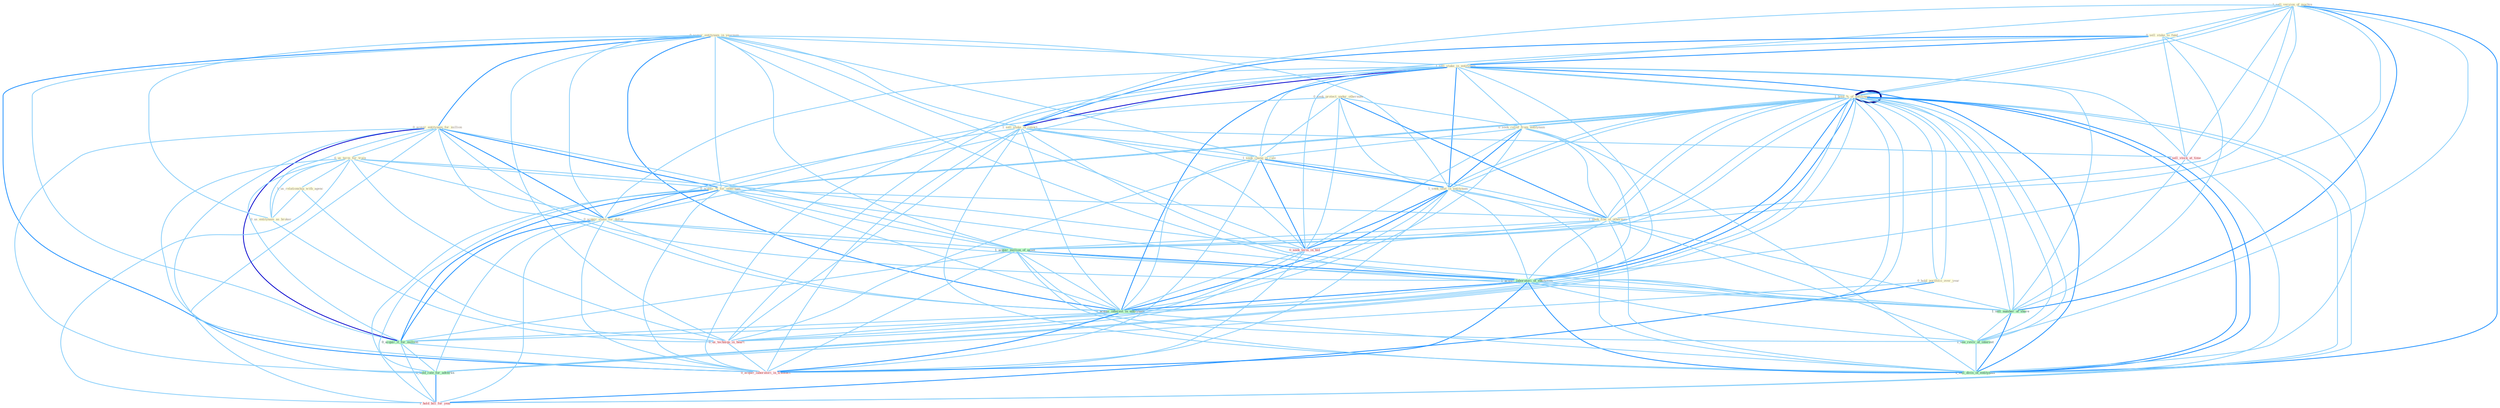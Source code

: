Graph G{ 
    node
    [shape=polygon,style=filled,width=.5,height=.06,color="#BDFCC9",fixedsize=true,fontsize=4,
    fontcolor="#2f4f4f"];
    {node
    [color="#ffffe0", fontcolor="#8b7d6b"] "0_acquir_entitynam_in_yearnum " "1_sell_version_of_machin " "0_acquir_entitynam_for_million " "1_hold_%_of_entitynam " "0_sell_stake_to_fund " "1_sell_stake_in_entitynam " "1_sell_stake_in_resort " "1_hold_%_of_entitynam " "0_seek_protect_under_othernum " "0_us_term_for_train " "0_seek_relief_from_entitynam " "0_acquir_%_for_othernum " "0_hold_portfolio_over_year " "1_us_relationship_with_agenc " "1_seek_chang_in_rule " "1_seek_seat_in_entitynam " "1_seek_fine_of_othernum " "0_us_entitynam_as_broker " "0_acquir_stake_for_dollar "}
{node [color="#fff0f5", fontcolor="#b22222"] "0_seek_term_in_bid " "0_us_techniqu_in_heart " "0_acquir_laboratori_in_transact " "0_sell_stock_at_time " "1_hold_bill_for_year "}
edge [color="#B0E2FF"];

	"0_acquir_entitynam_in_yearnum " -- "0_acquir_entitynam_for_million " [w="2", color="#1e90ff" , len=0.8];
	"0_acquir_entitynam_in_yearnum " -- "1_sell_stake_in_entitynam " [w="1", color="#87cefa" ];
	"0_acquir_entitynam_in_yearnum " -- "1_sell_stake_in_resort " [w="1", color="#87cefa" ];
	"0_acquir_entitynam_in_yearnum " -- "0_acquir_%_for_othernum " [w="1", color="#87cefa" ];
	"0_acquir_entitynam_in_yearnum " -- "1_seek_chang_in_rule " [w="1", color="#87cefa" ];
	"0_acquir_entitynam_in_yearnum " -- "1_seek_seat_in_entitynam " [w="1", color="#87cefa" ];
	"0_acquir_entitynam_in_yearnum " -- "0_us_entitynam_as_broker " [w="1", color="#87cefa" ];
	"0_acquir_entitynam_in_yearnum " -- "0_acquir_stake_for_dollar " [w="1", color="#87cefa" ];
	"0_acquir_entitynam_in_yearnum " -- "1_acquir_million_of_asset " [w="1", color="#87cefa" ];
	"0_acquir_entitynam_in_yearnum " -- "1_acquir_laboratori_of_entitynam " [w="1", color="#87cefa" ];
	"0_acquir_entitynam_in_yearnum " -- "0_seek_term_in_bid " [w="1", color="#87cefa" ];
	"0_acquir_entitynam_in_yearnum " -- "1_acquir_interest_in_entitynam " [w="2", color="#1e90ff" , len=0.8];
	"0_acquir_entitynam_in_yearnum " -- "0_us_techniqu_in_heart " [w="1", color="#87cefa" ];
	"0_acquir_entitynam_in_yearnum " -- "0_acquir_it_for_million " [w="1", color="#87cefa" ];
	"0_acquir_entitynam_in_yearnum " -- "0_acquir_laboratori_in_transact " [w="2", color="#1e90ff" , len=0.8];
	"1_sell_version_of_machin " -- "1_hold_%_of_entitynam " [w="1", color="#87cefa" ];
	"1_sell_version_of_machin " -- "0_sell_stake_to_fund " [w="1", color="#87cefa" ];
	"1_sell_version_of_machin " -- "1_sell_stake_in_entitynam " [w="1", color="#87cefa" ];
	"1_sell_version_of_machin " -- "1_sell_stake_in_resort " [w="1", color="#87cefa" ];
	"1_sell_version_of_machin " -- "1_hold_%_of_entitynam " [w="1", color="#87cefa" ];
	"1_sell_version_of_machin " -- "1_seek_fine_of_othernum " [w="1", color="#87cefa" ];
	"1_sell_version_of_machin " -- "1_acquir_million_of_asset " [w="1", color="#87cefa" ];
	"1_sell_version_of_machin " -- "1_acquir_laboratori_of_entitynam " [w="1", color="#87cefa" ];
	"1_sell_version_of_machin " -- "0_sell_stock_at_time " [w="1", color="#87cefa" ];
	"1_sell_version_of_machin " -- "1_sell_number_of_share " [w="2", color="#1e90ff" , len=0.8];
	"1_sell_version_of_machin " -- "1_see_reviv_of_interest " [w="1", color="#87cefa" ];
	"1_sell_version_of_machin " -- "1_sell_divis_of_entitynam " [w="2", color="#1e90ff" , len=0.8];
	"0_acquir_entitynam_for_million " -- "0_us_term_for_train " [w="1", color="#87cefa" ];
	"0_acquir_entitynam_for_million " -- "0_acquir_%_for_othernum " [w="2", color="#1e90ff" , len=0.8];
	"0_acquir_entitynam_for_million " -- "0_us_entitynam_as_broker " [w="1", color="#87cefa" ];
	"0_acquir_entitynam_for_million " -- "0_acquir_stake_for_dollar " [w="2", color="#1e90ff" , len=0.8];
	"0_acquir_entitynam_for_million " -- "1_acquir_million_of_asset " [w="1", color="#87cefa" ];
	"0_acquir_entitynam_for_million " -- "1_acquir_laboratori_of_entitynam " [w="1", color="#87cefa" ];
	"0_acquir_entitynam_for_million " -- "1_acquir_interest_in_entitynam " [w="1", color="#87cefa" ];
	"0_acquir_entitynam_for_million " -- "0_acquir_it_for_million " [w="3", color="#0000cd" , len=0.6];
	"0_acquir_entitynam_for_million " -- "0_hold_rate_for_advertis " [w="1", color="#87cefa" ];
	"0_acquir_entitynam_for_million " -- "0_acquir_laboratori_in_transact " [w="1", color="#87cefa" ];
	"0_acquir_entitynam_for_million " -- "1_hold_bill_for_year " [w="1", color="#87cefa" ];
	"1_hold_%_of_entitynam " -- "1_sell_stake_in_entitynam " [w="1", color="#87cefa" ];
	"1_hold_%_of_entitynam " -- "1_hold_%_of_entitynam " [w="4", style=bold, color="#000080", len=0.4];
	"1_hold_%_of_entitynam " -- "0_seek_relief_from_entitynam " [w="1", color="#87cefa" ];
	"1_hold_%_of_entitynam " -- "0_acquir_%_for_othernum " [w="1", color="#87cefa" ];
	"1_hold_%_of_entitynam " -- "0_hold_portfolio_over_year " [w="1", color="#87cefa" ];
	"1_hold_%_of_entitynam " -- "1_seek_seat_in_entitynam " [w="1", color="#87cefa" ];
	"1_hold_%_of_entitynam " -- "1_seek_fine_of_othernum " [w="1", color="#87cefa" ];
	"1_hold_%_of_entitynam " -- "1_acquir_million_of_asset " [w="1", color="#87cefa" ];
	"1_hold_%_of_entitynam " -- "1_acquir_laboratori_of_entitynam " [w="2", color="#1e90ff" , len=0.8];
	"1_hold_%_of_entitynam " -- "1_acquir_interest_in_entitynam " [w="1", color="#87cefa" ];
	"1_hold_%_of_entitynam " -- "0_hold_rate_for_advertis " [w="1", color="#87cefa" ];
	"1_hold_%_of_entitynam " -- "1_sell_number_of_share " [w="1", color="#87cefa" ];
	"1_hold_%_of_entitynam " -- "1_see_reviv_of_interest " [w="1", color="#87cefa" ];
	"1_hold_%_of_entitynam " -- "1_hold_bill_for_year " [w="1", color="#87cefa" ];
	"1_hold_%_of_entitynam " -- "1_sell_divis_of_entitynam " [w="2", color="#1e90ff" , len=0.8];
	"0_sell_stake_to_fund " -- "1_sell_stake_in_entitynam " [w="2", color="#1e90ff" , len=0.8];
	"0_sell_stake_to_fund " -- "1_sell_stake_in_resort " [w="2", color="#1e90ff" , len=0.8];
	"0_sell_stake_to_fund " -- "0_acquir_stake_for_dollar " [w="1", color="#87cefa" ];
	"0_sell_stake_to_fund " -- "0_sell_stock_at_time " [w="1", color="#87cefa" ];
	"0_sell_stake_to_fund " -- "1_sell_number_of_share " [w="1", color="#87cefa" ];
	"0_sell_stake_to_fund " -- "1_sell_divis_of_entitynam " [w="1", color="#87cefa" ];
	"1_sell_stake_in_entitynam " -- "1_sell_stake_in_resort " [w="3", color="#0000cd" , len=0.6];
	"1_sell_stake_in_entitynam " -- "1_hold_%_of_entitynam " [w="1", color="#87cefa" ];
	"1_sell_stake_in_entitynam " -- "0_seek_relief_from_entitynam " [w="1", color="#87cefa" ];
	"1_sell_stake_in_entitynam " -- "1_seek_chang_in_rule " [w="1", color="#87cefa" ];
	"1_sell_stake_in_entitynam " -- "1_seek_seat_in_entitynam " [w="2", color="#1e90ff" , len=0.8];
	"1_sell_stake_in_entitynam " -- "0_acquir_stake_for_dollar " [w="1", color="#87cefa" ];
	"1_sell_stake_in_entitynam " -- "1_acquir_laboratori_of_entitynam " [w="1", color="#87cefa" ];
	"1_sell_stake_in_entitynam " -- "0_seek_term_in_bid " [w="1", color="#87cefa" ];
	"1_sell_stake_in_entitynam " -- "1_acquir_interest_in_entitynam " [w="2", color="#1e90ff" , len=0.8];
	"1_sell_stake_in_entitynam " -- "0_us_techniqu_in_heart " [w="1", color="#87cefa" ];
	"1_sell_stake_in_entitynam " -- "0_acquir_laboratori_in_transact " [w="1", color="#87cefa" ];
	"1_sell_stake_in_entitynam " -- "0_sell_stock_at_time " [w="1", color="#87cefa" ];
	"1_sell_stake_in_entitynam " -- "1_sell_number_of_share " [w="1", color="#87cefa" ];
	"1_sell_stake_in_entitynam " -- "1_sell_divis_of_entitynam " [w="2", color="#1e90ff" , len=0.8];
	"1_sell_stake_in_resort " -- "1_seek_chang_in_rule " [w="1", color="#87cefa" ];
	"1_sell_stake_in_resort " -- "1_seek_seat_in_entitynam " [w="1", color="#87cefa" ];
	"1_sell_stake_in_resort " -- "0_acquir_stake_for_dollar " [w="1", color="#87cefa" ];
	"1_sell_stake_in_resort " -- "0_seek_term_in_bid " [w="1", color="#87cefa" ];
	"1_sell_stake_in_resort " -- "1_acquir_interest_in_entitynam " [w="1", color="#87cefa" ];
	"1_sell_stake_in_resort " -- "0_us_techniqu_in_heart " [w="1", color="#87cefa" ];
	"1_sell_stake_in_resort " -- "0_acquir_laboratori_in_transact " [w="1", color="#87cefa" ];
	"1_sell_stake_in_resort " -- "0_sell_stock_at_time " [w="1", color="#87cefa" ];
	"1_sell_stake_in_resort " -- "1_sell_number_of_share " [w="1", color="#87cefa" ];
	"1_sell_stake_in_resort " -- "1_sell_divis_of_entitynam " [w="1", color="#87cefa" ];
	"1_hold_%_of_entitynam " -- "0_seek_relief_from_entitynam " [w="1", color="#87cefa" ];
	"1_hold_%_of_entitynam " -- "0_acquir_%_for_othernum " [w="1", color="#87cefa" ];
	"1_hold_%_of_entitynam " -- "0_hold_portfolio_over_year " [w="1", color="#87cefa" ];
	"1_hold_%_of_entitynam " -- "1_seek_seat_in_entitynam " [w="1", color="#87cefa" ];
	"1_hold_%_of_entitynam " -- "1_seek_fine_of_othernum " [w="1", color="#87cefa" ];
	"1_hold_%_of_entitynam " -- "1_acquir_million_of_asset " [w="1", color="#87cefa" ];
	"1_hold_%_of_entitynam " -- "1_acquir_laboratori_of_entitynam " [w="2", color="#1e90ff" , len=0.8];
	"1_hold_%_of_entitynam " -- "1_acquir_interest_in_entitynam " [w="1", color="#87cefa" ];
	"1_hold_%_of_entitynam " -- "0_hold_rate_for_advertis " [w="1", color="#87cefa" ];
	"1_hold_%_of_entitynam " -- "1_sell_number_of_share " [w="1", color="#87cefa" ];
	"1_hold_%_of_entitynam " -- "1_see_reviv_of_interest " [w="1", color="#87cefa" ];
	"1_hold_%_of_entitynam " -- "1_hold_bill_for_year " [w="1", color="#87cefa" ];
	"1_hold_%_of_entitynam " -- "1_sell_divis_of_entitynam " [w="2", color="#1e90ff" , len=0.8];
	"0_seek_protect_under_othernum " -- "0_seek_relief_from_entitynam " [w="1", color="#87cefa" ];
	"0_seek_protect_under_othernum " -- "0_acquir_%_for_othernum " [w="1", color="#87cefa" ];
	"0_seek_protect_under_othernum " -- "1_seek_chang_in_rule " [w="1", color="#87cefa" ];
	"0_seek_protect_under_othernum " -- "1_seek_seat_in_entitynam " [w="1", color="#87cefa" ];
	"0_seek_protect_under_othernum " -- "1_seek_fine_of_othernum " [w="2", color="#1e90ff" , len=0.8];
	"0_seek_protect_under_othernum " -- "0_seek_term_in_bid " [w="1", color="#87cefa" ];
	"0_us_term_for_train " -- "0_acquir_%_for_othernum " [w="1", color="#87cefa" ];
	"0_us_term_for_train " -- "1_us_relationship_with_agenc " [w="1", color="#87cefa" ];
	"0_us_term_for_train " -- "0_us_entitynam_as_broker " [w="1", color="#87cefa" ];
	"0_us_term_for_train " -- "0_acquir_stake_for_dollar " [w="1", color="#87cefa" ];
	"0_us_term_for_train " -- "0_seek_term_in_bid " [w="1", color="#87cefa" ];
	"0_us_term_for_train " -- "0_us_techniqu_in_heart " [w="1", color="#87cefa" ];
	"0_us_term_for_train " -- "0_acquir_it_for_million " [w="1", color="#87cefa" ];
	"0_us_term_for_train " -- "0_hold_rate_for_advertis " [w="1", color="#87cefa" ];
	"0_us_term_for_train " -- "1_hold_bill_for_year " [w="1", color="#87cefa" ];
	"0_seek_relief_from_entitynam " -- "1_seek_chang_in_rule " [w="1", color="#87cefa" ];
	"0_seek_relief_from_entitynam " -- "1_seek_seat_in_entitynam " [w="2", color="#1e90ff" , len=0.8];
	"0_seek_relief_from_entitynam " -- "1_seek_fine_of_othernum " [w="1", color="#87cefa" ];
	"0_seek_relief_from_entitynam " -- "1_acquir_laboratori_of_entitynam " [w="1", color="#87cefa" ];
	"0_seek_relief_from_entitynam " -- "0_seek_term_in_bid " [w="1", color="#87cefa" ];
	"0_seek_relief_from_entitynam " -- "1_acquir_interest_in_entitynam " [w="1", color="#87cefa" ];
	"0_seek_relief_from_entitynam " -- "1_sell_divis_of_entitynam " [w="1", color="#87cefa" ];
	"0_acquir_%_for_othernum " -- "1_seek_fine_of_othernum " [w="1", color="#87cefa" ];
	"0_acquir_%_for_othernum " -- "0_acquir_stake_for_dollar " [w="2", color="#1e90ff" , len=0.8];
	"0_acquir_%_for_othernum " -- "1_acquir_million_of_asset " [w="1", color="#87cefa" ];
	"0_acquir_%_for_othernum " -- "1_acquir_laboratori_of_entitynam " [w="1", color="#87cefa" ];
	"0_acquir_%_for_othernum " -- "1_acquir_interest_in_entitynam " [w="1", color="#87cefa" ];
	"0_acquir_%_for_othernum " -- "0_acquir_it_for_million " [w="2", color="#1e90ff" , len=0.8];
	"0_acquir_%_for_othernum " -- "0_hold_rate_for_advertis " [w="1", color="#87cefa" ];
	"0_acquir_%_for_othernum " -- "0_acquir_laboratori_in_transact " [w="1", color="#87cefa" ];
	"0_acquir_%_for_othernum " -- "1_hold_bill_for_year " [w="1", color="#87cefa" ];
	"0_hold_portfolio_over_year " -- "0_hold_rate_for_advertis " [w="1", color="#87cefa" ];
	"0_hold_portfolio_over_year " -- "1_hold_bill_for_year " [w="2", color="#1e90ff" , len=0.8];
	"1_us_relationship_with_agenc " -- "0_us_entitynam_as_broker " [w="1", color="#87cefa" ];
	"1_us_relationship_with_agenc " -- "0_us_techniqu_in_heart " [w="1", color="#87cefa" ];
	"1_seek_chang_in_rule " -- "1_seek_seat_in_entitynam " [w="2", color="#1e90ff" , len=0.8];
	"1_seek_chang_in_rule " -- "1_seek_fine_of_othernum " [w="1", color="#87cefa" ];
	"1_seek_chang_in_rule " -- "0_seek_term_in_bid " [w="2", color="#1e90ff" , len=0.8];
	"1_seek_chang_in_rule " -- "1_acquir_interest_in_entitynam " [w="1", color="#87cefa" ];
	"1_seek_chang_in_rule " -- "0_us_techniqu_in_heart " [w="1", color="#87cefa" ];
	"1_seek_chang_in_rule " -- "0_acquir_laboratori_in_transact " [w="1", color="#87cefa" ];
	"1_seek_seat_in_entitynam " -- "1_seek_fine_of_othernum " [w="1", color="#87cefa" ];
	"1_seek_seat_in_entitynam " -- "1_acquir_laboratori_of_entitynam " [w="1", color="#87cefa" ];
	"1_seek_seat_in_entitynam " -- "0_seek_term_in_bid " [w="2", color="#1e90ff" , len=0.8];
	"1_seek_seat_in_entitynam " -- "1_acquir_interest_in_entitynam " [w="2", color="#1e90ff" , len=0.8];
	"1_seek_seat_in_entitynam " -- "0_us_techniqu_in_heart " [w="1", color="#87cefa" ];
	"1_seek_seat_in_entitynam " -- "0_acquir_laboratori_in_transact " [w="1", color="#87cefa" ];
	"1_seek_seat_in_entitynam " -- "1_sell_divis_of_entitynam " [w="1", color="#87cefa" ];
	"1_seek_fine_of_othernum " -- "1_acquir_million_of_asset " [w="1", color="#87cefa" ];
	"1_seek_fine_of_othernum " -- "1_acquir_laboratori_of_entitynam " [w="1", color="#87cefa" ];
	"1_seek_fine_of_othernum " -- "0_seek_term_in_bid " [w="1", color="#87cefa" ];
	"1_seek_fine_of_othernum " -- "1_sell_number_of_share " [w="1", color="#87cefa" ];
	"1_seek_fine_of_othernum " -- "1_see_reviv_of_interest " [w="1", color="#87cefa" ];
	"1_seek_fine_of_othernum " -- "1_sell_divis_of_entitynam " [w="1", color="#87cefa" ];
	"0_us_entitynam_as_broker " -- "0_us_techniqu_in_heart " [w="1", color="#87cefa" ];
	"0_acquir_stake_for_dollar " -- "1_acquir_million_of_asset " [w="1", color="#87cefa" ];
	"0_acquir_stake_for_dollar " -- "1_acquir_laboratori_of_entitynam " [w="1", color="#87cefa" ];
	"0_acquir_stake_for_dollar " -- "1_acquir_interest_in_entitynam " [w="1", color="#87cefa" ];
	"0_acquir_stake_for_dollar " -- "0_acquir_it_for_million " [w="2", color="#1e90ff" , len=0.8];
	"0_acquir_stake_for_dollar " -- "0_hold_rate_for_advertis " [w="1", color="#87cefa" ];
	"0_acquir_stake_for_dollar " -- "0_acquir_laboratori_in_transact " [w="1", color="#87cefa" ];
	"0_acquir_stake_for_dollar " -- "1_hold_bill_for_year " [w="1", color="#87cefa" ];
	"1_acquir_million_of_asset " -- "1_acquir_laboratori_of_entitynam " [w="2", color="#1e90ff" , len=0.8];
	"1_acquir_million_of_asset " -- "1_acquir_interest_in_entitynam " [w="1", color="#87cefa" ];
	"1_acquir_million_of_asset " -- "0_acquir_it_for_million " [w="1", color="#87cefa" ];
	"1_acquir_million_of_asset " -- "0_acquir_laboratori_in_transact " [w="1", color="#87cefa" ];
	"1_acquir_million_of_asset " -- "1_sell_number_of_share " [w="1", color="#87cefa" ];
	"1_acquir_million_of_asset " -- "1_see_reviv_of_interest " [w="1", color="#87cefa" ];
	"1_acquir_million_of_asset " -- "1_sell_divis_of_entitynam " [w="1", color="#87cefa" ];
	"1_acquir_laboratori_of_entitynam " -- "1_acquir_interest_in_entitynam " [w="2", color="#1e90ff" , len=0.8];
	"1_acquir_laboratori_of_entitynam " -- "0_acquir_it_for_million " [w="1", color="#87cefa" ];
	"1_acquir_laboratori_of_entitynam " -- "0_acquir_laboratori_in_transact " [w="2", color="#1e90ff" , len=0.8];
	"1_acquir_laboratori_of_entitynam " -- "1_sell_number_of_share " [w="1", color="#87cefa" ];
	"1_acquir_laboratori_of_entitynam " -- "1_see_reviv_of_interest " [w="1", color="#87cefa" ];
	"1_acquir_laboratori_of_entitynam " -- "1_sell_divis_of_entitynam " [w="2", color="#1e90ff" , len=0.8];
	"0_seek_term_in_bid " -- "1_acquir_interest_in_entitynam " [w="1", color="#87cefa" ];
	"0_seek_term_in_bid " -- "0_us_techniqu_in_heart " [w="1", color="#87cefa" ];
	"0_seek_term_in_bid " -- "0_acquir_laboratori_in_transact " [w="1", color="#87cefa" ];
	"1_acquir_interest_in_entitynam " -- "0_us_techniqu_in_heart " [w="1", color="#87cefa" ];
	"1_acquir_interest_in_entitynam " -- "0_acquir_it_for_million " [w="1", color="#87cefa" ];
	"1_acquir_interest_in_entitynam " -- "0_acquir_laboratori_in_transact " [w="2", color="#1e90ff" , len=0.8];
	"1_acquir_interest_in_entitynam " -- "1_sell_divis_of_entitynam " [w="1", color="#87cefa" ];
	"0_us_techniqu_in_heart " -- "0_acquir_laboratori_in_transact " [w="1", color="#87cefa" ];
	"0_acquir_it_for_million " -- "0_hold_rate_for_advertis " [w="1", color="#87cefa" ];
	"0_acquir_it_for_million " -- "0_acquir_laboratori_in_transact " [w="1", color="#87cefa" ];
	"0_acquir_it_for_million " -- "1_hold_bill_for_year " [w="1", color="#87cefa" ];
	"0_hold_rate_for_advertis " -- "1_hold_bill_for_year " [w="2", color="#1e90ff" , len=0.8];
	"0_sell_stock_at_time " -- "1_sell_number_of_share " [w="1", color="#87cefa" ];
	"0_sell_stock_at_time " -- "1_sell_divis_of_entitynam " [w="1", color="#87cefa" ];
	"1_sell_number_of_share " -- "1_see_reviv_of_interest " [w="1", color="#87cefa" ];
	"1_sell_number_of_share " -- "1_sell_divis_of_entitynam " [w="2", color="#1e90ff" , len=0.8];
	"1_see_reviv_of_interest " -- "1_sell_divis_of_entitynam " [w="1", color="#87cefa" ];
}